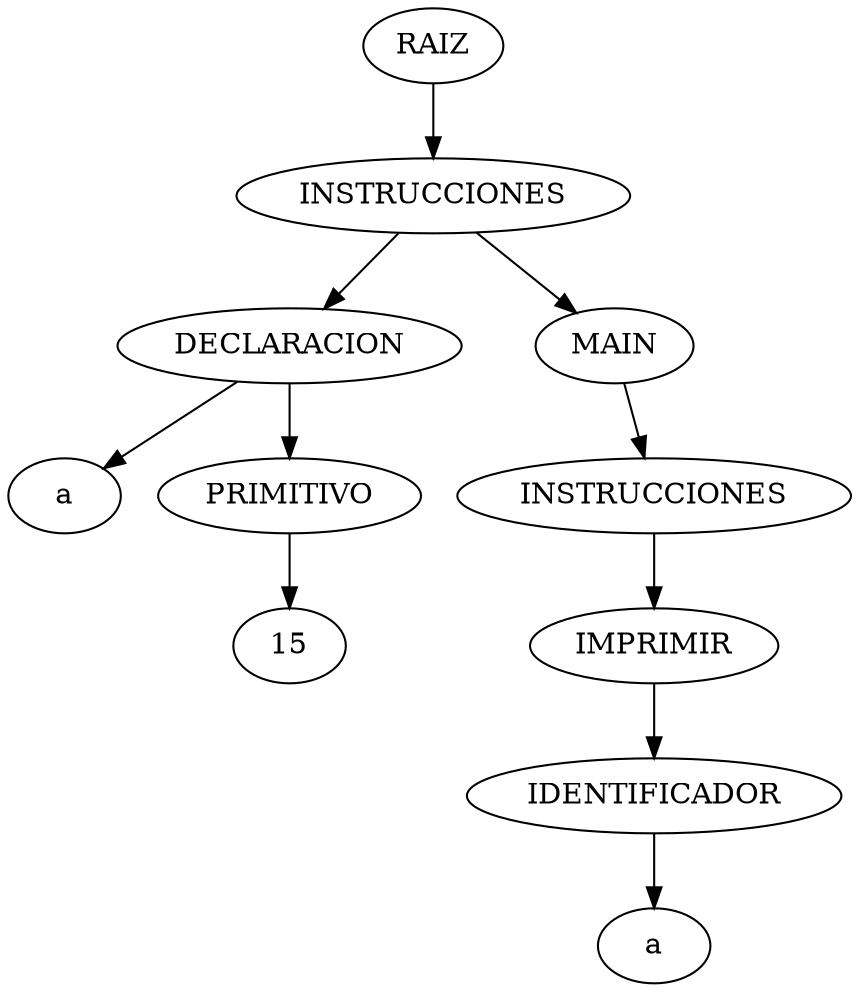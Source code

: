 digraph {
n0[label="RAIZ"];
n1[label="INSTRUCCIONES"];
n0->n1;
n2[label="DECLARACION"];
n1->n2;
n3[label="a"];
n2->n3;
n4[label="PRIMITIVO"];
n2->n4;
n5[label="15"];
n4->n5;
n6[label="MAIN"];
n1->n6;
n7[label="INSTRUCCIONES"];
n6->n7;
n8[label="IMPRIMIR"];
n7->n8;
n9[label="IDENTIFICADOR"];
n8->n9;
n10[label="a"];
n9->n10;
}